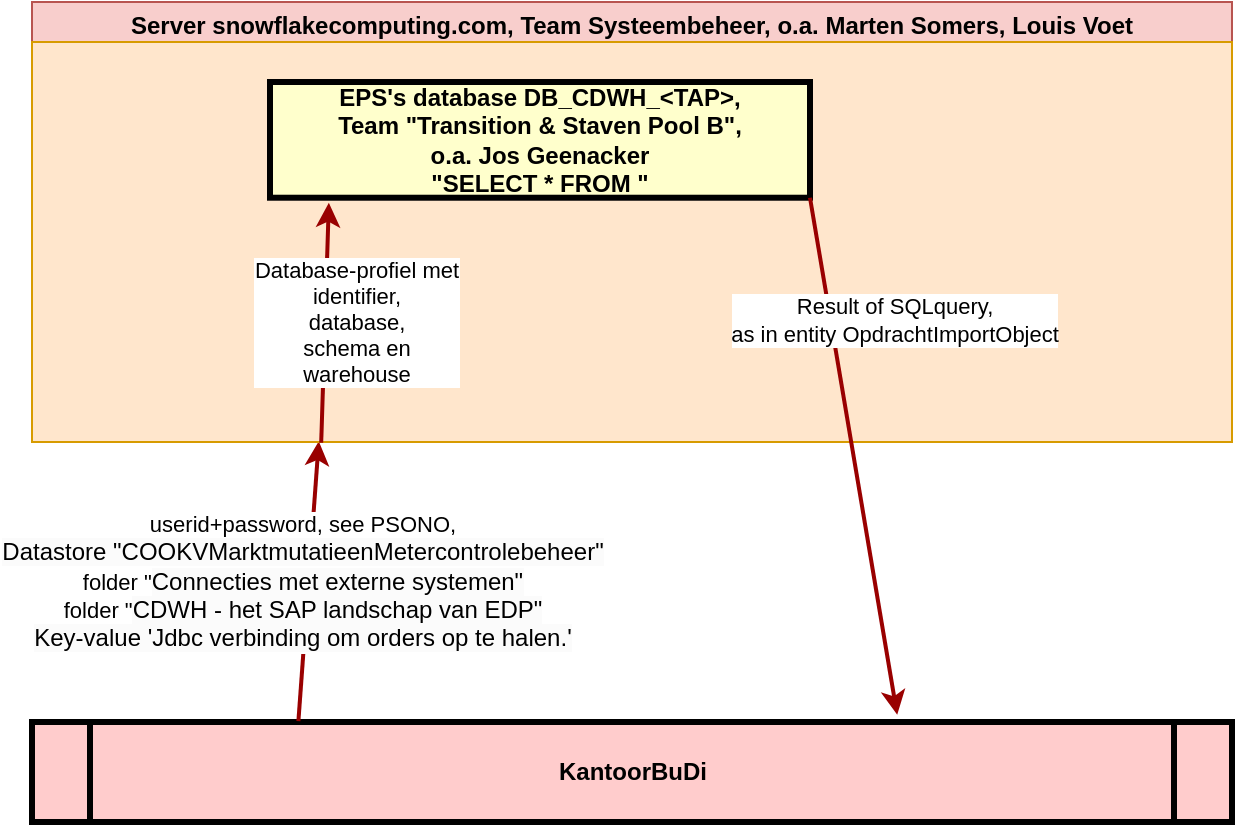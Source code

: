 <mxfile version="21.7.5" type="github">
  <diagram name="Page-1" id="c7558073-3199-34d8-9f00-42111426c3f3">
    <mxGraphModel dx="1828" dy="589" grid="1" gridSize="10" guides="1" tooltips="1" connect="1" arrows="1" fold="1" page="1" pageScale="1" pageWidth="826" pageHeight="1169" background="none" math="0" shadow="0">
      <root>
        <mxCell id="0" />
        <mxCell id="1" parent="0" />
        <mxCell id="5" value="KantoorBuDi" style="shape=process;whiteSpace=wrap;align=center;verticalAlign=middle;size=0.048;fontStyle=1;strokeWidth=3;fillColor=#FFCCCC" parent="1" vertex="1">
          <mxGeometry x="-40" y="460" width="600" height="50" as="geometry" />
        </mxCell>
        <mxCell id="G2YasccpX_roE143owSL-101" value="" style="edgeStyle=none;noEdgeStyle=1;strokeColor=#990000;strokeWidth=2;startArrow=classic;startFill=1;endArrow=none;endFill=0;entryX=0.222;entryY=-0.008;entryDx=0;entryDy=0;entryPerimeter=0;exitX=0.239;exitY=0.998;exitDx=0;exitDy=0;exitPerimeter=0;" parent="1" source="G2YasccpX_roE143owSL-116" target="5" edge="1">
          <mxGeometry width="100" height="100" relative="1" as="geometry">
            <mxPoint x="100" y="320" as="sourcePoint" />
            <mxPoint x="698.333" y="350" as="targetPoint" />
          </mxGeometry>
        </mxCell>
        <mxCell id="G2YasccpX_roE143owSL-103" value="Text" style="edgeLabel;html=1;align=center;verticalAlign=middle;resizable=0;points=[];" parent="G2YasccpX_roE143owSL-101" vertex="1" connectable="0">
          <mxGeometry x="-0.024" y="-2" relative="1" as="geometry">
            <mxPoint as="offset" />
          </mxGeometry>
        </mxCell>
        <mxCell id="G2YasccpX_roE143owSL-111" value="userid+password, see PSONO,&lt;br style=&quot;border-color: var(--border-color); padding: 0px; margin: 0px; font-size: 12px; background-color: rgb(251, 251, 251);&quot;&gt;&lt;span style=&quot;font-size: 12px; background-color: rgb(251, 251, 251);&quot;&gt;Datastore &quot;COOKVMarktmutatieenMetercontrolebeheer&quot;&lt;/span&gt;&lt;br style=&quot;border-color: var(--border-color); padding: 0px; margin: 0px; font-size: 12px; background-color: rgb(251, 251, 251);&quot;&gt;folder &quot;&lt;span style=&quot;font-size: 12px; background-color: rgb(251, 251, 251);&quot;&gt;Connecties met externe systemen&quot;&lt;/span&gt;&lt;br style=&quot;border-color: var(--border-color); padding: 0px; margin: 0px; font-size: 12px; background-color: rgb(251, 251, 251);&quot;&gt;folder &quot;&lt;span style=&quot;font-size: 12px; background-color: rgb(251, 251, 251);&quot;&gt;CDWH - het SAP landschap van EDP&quot;&lt;/span&gt;&lt;br style=&quot;border-color: var(--border-color); padding: 0px; margin: 0px; font-size: 12px; background-color: rgb(251, 251, 251);&quot;&gt;&lt;span style=&quot;font-size: 12px; background-color: rgb(251, 251, 251);&quot;&gt;Key-value &#39;Jdbc verbinding om orders op te halen.&#39;&lt;/span&gt;" style="edgeLabel;html=1;align=center;verticalAlign=middle;resizable=0;points=[];" parent="G2YasccpX_roE143owSL-101" vertex="1" connectable="0">
          <mxGeometry x="0.002" y="-4" relative="1" as="geometry">
            <mxPoint as="offset" />
          </mxGeometry>
        </mxCell>
        <mxCell id="G2YasccpX_roE143owSL-114" value="Server&amp;nbsp;snowflakecomputing.com, Team Systeembeheer, o.a. Marten Somers, Louis Voet" style="swimlane;whiteSpace=wrap;html=1;fillColor=#f8cecc;strokeColor=#b85450;swimlaneLine=0;glass=0;shadow=0;" parent="1" vertex="1">
          <mxGeometry x="-40" y="100" width="600" height="220" as="geometry" />
        </mxCell>
        <mxCell id="G2YasccpX_roE143owSL-116" value="" style="rounded=0;whiteSpace=wrap;html=1;fillColor=#ffe6cc;strokeColor=#d79b00;" parent="G2YasccpX_roE143owSL-114" vertex="1">
          <mxGeometry y="20" width="600" height="200" as="geometry" />
        </mxCell>
        <mxCell id="4" value="EPS&#39;s database DB_CDWH_&lt;TAP&gt;, &#xa;Team &quot;Transition &amp; Staven Pool B&quot;, &#xa;o.a. Jos Geenacker&#xa;&quot;SELECT * FROM &quot;" style="whiteSpace=wrap;align=center;verticalAlign=middle;fontStyle=1;strokeWidth=3;fillColor=#FFFFCC" parent="G2YasccpX_roE143owSL-114" vertex="1">
          <mxGeometry x="119" y="40" width="270" height="57.86" as="geometry" />
        </mxCell>
        <mxCell id="G2YasccpX_roE143owSL-104" value="" style="edgeStyle=none;noEdgeStyle=1;strokeColor=#990000;strokeWidth=2;startArrow=classic;startFill=1;endArrow=none;endFill=0;exitX=0.109;exitY=1.044;exitDx=0;exitDy=0;exitPerimeter=0;entryX=0.241;entryY=1.002;entryDx=0;entryDy=0;entryPerimeter=0;" parent="G2YasccpX_roE143owSL-114" source="4" target="G2YasccpX_roE143owSL-116" edge="1">
          <mxGeometry width="100" height="100" relative="1" as="geometry">
            <mxPoint x="292.942" y="40" as="sourcePoint" />
            <mxPoint x="160" y="250" as="targetPoint" />
            <Array as="points" />
          </mxGeometry>
        </mxCell>
        <mxCell id="G2YasccpX_roE143owSL-105" value="Database-profiel met &lt;br&gt;identifier,&lt;br&gt;database, &lt;br&gt;schema en &lt;br&gt;warehouse" style="edgeLabel;html=1;align=center;verticalAlign=middle;resizable=0;points=[];" parent="G2YasccpX_roE143owSL-104" vertex="1" connectable="0">
          <mxGeometry x="-0.024" y="-2" relative="1" as="geometry">
            <mxPoint x="17" y="1" as="offset" />
          </mxGeometry>
        </mxCell>
        <mxCell id="G2YasccpX_roE143owSL-117" value="" style="edgeStyle=none;noEdgeStyle=1;strokeColor=#990000;strokeWidth=2;startArrow=classic;startFill=1;endArrow=none;endFill=0;exitX=0.721;exitY=-0.072;exitDx=0;exitDy=0;exitPerimeter=0;entryX=1;entryY=1;entryDx=0;entryDy=0;" parent="1" source="5" target="4" edge="1">
          <mxGeometry width="100" height="100" relative="1" as="geometry">
            <mxPoint x="160" y="210" as="sourcePoint" />
            <mxPoint x="130" y="360" as="targetPoint" />
            <Array as="points" />
          </mxGeometry>
        </mxCell>
        <mxCell id="G2YasccpX_roE143owSL-118" value="Result of SQLquery, &lt;br&gt;as in entity OpdrachtImportObject" style="edgeLabel;html=1;align=center;verticalAlign=middle;resizable=0;points=[];" parent="G2YasccpX_roE143owSL-117" vertex="1" connectable="0">
          <mxGeometry x="-0.024" y="-2" relative="1" as="geometry">
            <mxPoint x="17" y="-71" as="offset" />
          </mxGeometry>
        </mxCell>
      </root>
    </mxGraphModel>
  </diagram>
</mxfile>
